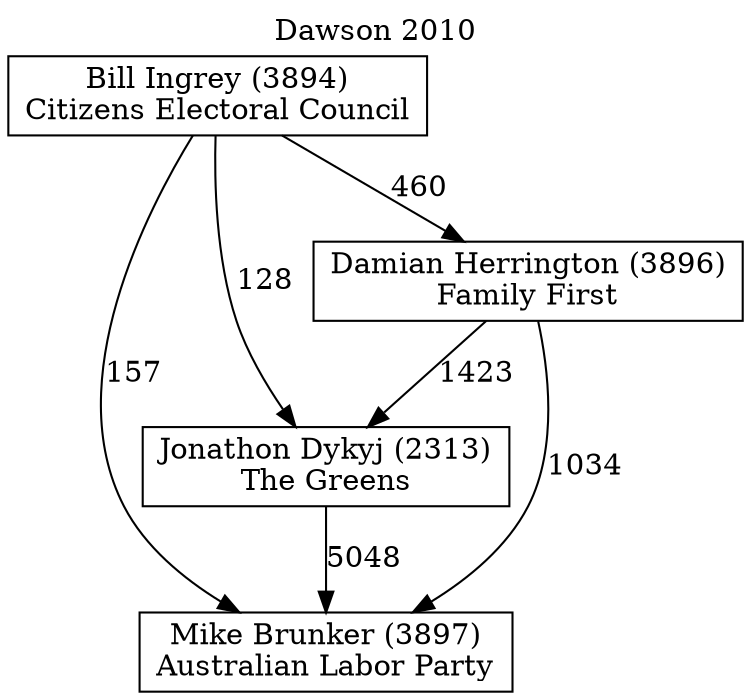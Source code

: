 // House preference flow
digraph "Mike Brunker (3897)_Dawson_2010" {
	graph [label="Dawson 2010" labelloc=t mclimit=10]
	node [shape=box]
	"Mike Brunker (3897)" [label="Mike Brunker (3897)
Australian Labor Party"]
	"Jonathon Dykyj (2313)" [label="Jonathon Dykyj (2313)
The Greens"]
	"Damian Herrington (3896)" [label="Damian Herrington (3896)
Family First"]
	"Bill Ingrey (3894)" [label="Bill Ingrey (3894)
Citizens Electoral Council"]
	"Jonathon Dykyj (2313)" -> "Mike Brunker (3897)" [label=5048]
	"Damian Herrington (3896)" -> "Jonathon Dykyj (2313)" [label=1423]
	"Bill Ingrey (3894)" -> "Damian Herrington (3896)" [label=460]
	"Damian Herrington (3896)" -> "Mike Brunker (3897)" [label=1034]
	"Bill Ingrey (3894)" -> "Mike Brunker (3897)" [label=157]
	"Bill Ingrey (3894)" -> "Jonathon Dykyj (2313)" [label=128]
}
